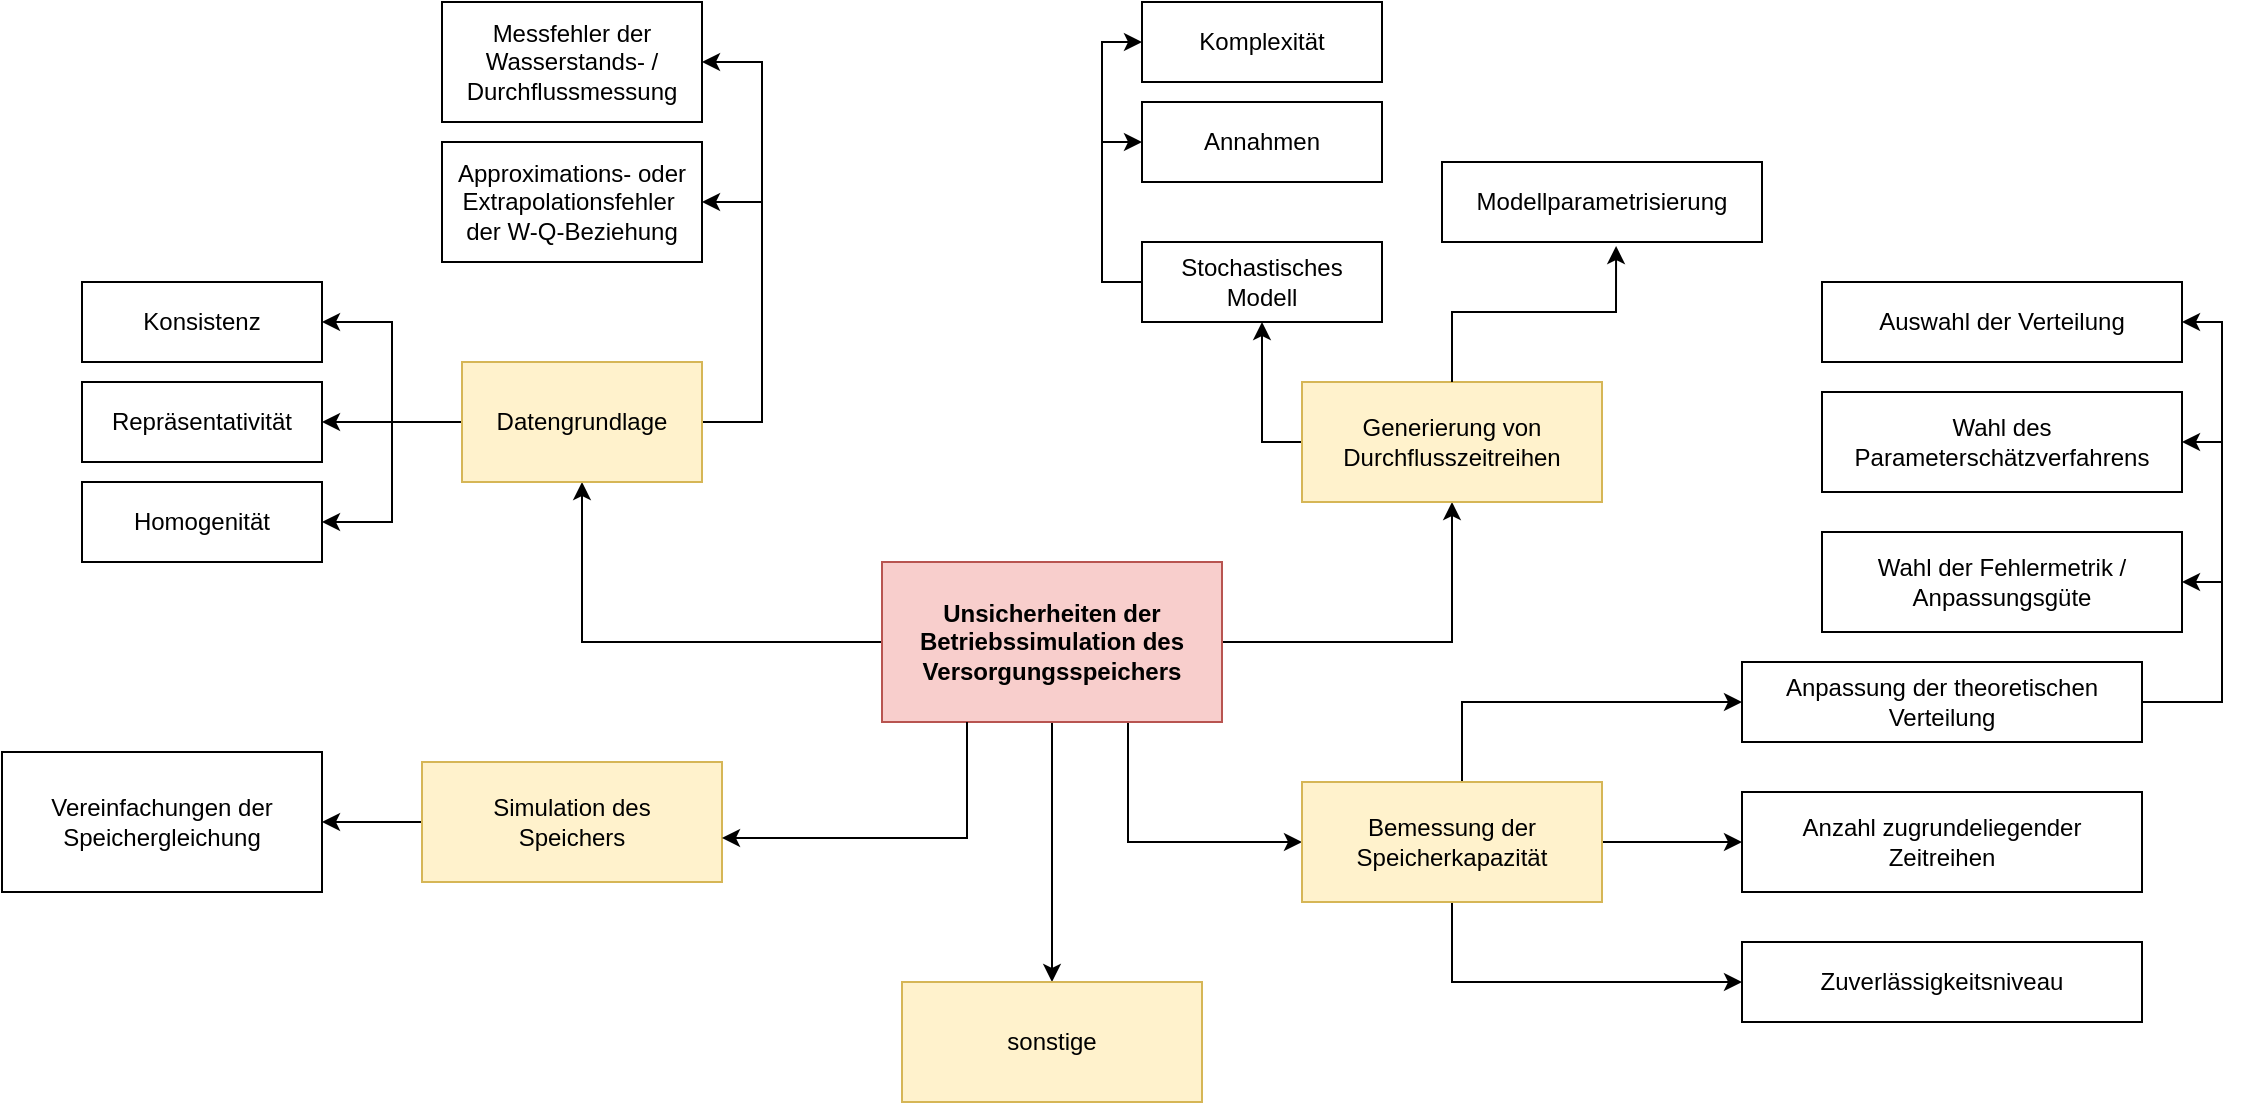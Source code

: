 <mxfile version="22.1.5" type="device">
  <diagram name="Page-1" id="D31qo2aZtHC0SI3gXc6j">
    <mxGraphModel dx="2284" dy="718" grid="1" gridSize="10" guides="1" tooltips="1" connect="1" arrows="1" fold="1" page="1" pageScale="1" pageWidth="850" pageHeight="1100" math="0" shadow="0">
      <root>
        <mxCell id="0" />
        <mxCell id="1" parent="0" />
        <mxCell id="f0bAoURrpKA2q4VBi6K8-9" style="edgeStyle=orthogonalEdgeStyle;rounded=0;orthogonalLoop=1;jettySize=auto;html=1;entryX=0.5;entryY=1;entryDx=0;entryDy=0;" edge="1" parent="1" source="f0bAoURrpKA2q4VBi6K8-1" target="f0bAoURrpKA2q4VBi6K8-2">
          <mxGeometry relative="1" as="geometry" />
        </mxCell>
        <mxCell id="f0bAoURrpKA2q4VBi6K8-16" style="edgeStyle=orthogonalEdgeStyle;rounded=0;orthogonalLoop=1;jettySize=auto;html=1;exitX=1;exitY=0.5;exitDx=0;exitDy=0;entryX=0.5;entryY=1;entryDx=0;entryDy=0;" edge="1" parent="1" source="f0bAoURrpKA2q4VBi6K8-1" target="f0bAoURrpKA2q4VBi6K8-8">
          <mxGeometry relative="1" as="geometry" />
        </mxCell>
        <mxCell id="f0bAoURrpKA2q4VBi6K8-31" style="edgeStyle=orthogonalEdgeStyle;rounded=0;orthogonalLoop=1;jettySize=auto;html=1;exitX=0.75;exitY=1;exitDx=0;exitDy=0;" edge="1" parent="1" source="f0bAoURrpKA2q4VBi6K8-1" target="f0bAoURrpKA2q4VBi6K8-30">
          <mxGeometry relative="1" as="geometry">
            <Array as="points">
              <mxPoint x="433" y="490" />
            </Array>
          </mxGeometry>
        </mxCell>
        <mxCell id="f0bAoURrpKA2q4VBi6K8-59" style="edgeStyle=orthogonalEdgeStyle;rounded=0;orthogonalLoop=1;jettySize=auto;html=1;exitX=0.5;exitY=1;exitDx=0;exitDy=0;" edge="1" parent="1" source="f0bAoURrpKA2q4VBi6K8-1" target="f0bAoURrpKA2q4VBi6K8-29">
          <mxGeometry relative="1" as="geometry" />
        </mxCell>
        <mxCell id="f0bAoURrpKA2q4VBi6K8-1" value="&lt;b&gt;Unsicherheiten der Betriebssimulation des Versorgungsspeichers&lt;/b&gt;" style="rounded=0;whiteSpace=wrap;html=1;fillColor=#f8cecc;strokeColor=#b85450;" vertex="1" parent="1">
          <mxGeometry x="310" y="350" width="170" height="80" as="geometry" />
        </mxCell>
        <mxCell id="f0bAoURrpKA2q4VBi6K8-61" style="edgeStyle=orthogonalEdgeStyle;rounded=0;orthogonalLoop=1;jettySize=auto;html=1;entryX=1;entryY=0.5;entryDx=0;entryDy=0;" edge="1" parent="1" source="f0bAoURrpKA2q4VBi6K8-2" target="f0bAoURrpKA2q4VBi6K8-4">
          <mxGeometry relative="1" as="geometry" />
        </mxCell>
        <mxCell id="f0bAoURrpKA2q4VBi6K8-62" style="edgeStyle=orthogonalEdgeStyle;rounded=0;orthogonalLoop=1;jettySize=auto;html=1;exitX=0;exitY=0.5;exitDx=0;exitDy=0;entryX=1;entryY=0.5;entryDx=0;entryDy=0;" edge="1" parent="1" source="f0bAoURrpKA2q4VBi6K8-2" target="f0bAoURrpKA2q4VBi6K8-3">
          <mxGeometry relative="1" as="geometry" />
        </mxCell>
        <mxCell id="f0bAoURrpKA2q4VBi6K8-63" style="edgeStyle=orthogonalEdgeStyle;rounded=0;orthogonalLoop=1;jettySize=auto;html=1;exitX=0;exitY=0.5;exitDx=0;exitDy=0;entryX=1;entryY=0.5;entryDx=0;entryDy=0;" edge="1" parent="1" source="f0bAoURrpKA2q4VBi6K8-2" target="f0bAoURrpKA2q4VBi6K8-5">
          <mxGeometry relative="1" as="geometry" />
        </mxCell>
        <mxCell id="f0bAoURrpKA2q4VBi6K8-64" style="edgeStyle=orthogonalEdgeStyle;rounded=0;orthogonalLoop=1;jettySize=auto;html=1;entryX=1;entryY=0.5;entryDx=0;entryDy=0;" edge="1" parent="1" source="f0bAoURrpKA2q4VBi6K8-2" target="f0bAoURrpKA2q4VBi6K8-6">
          <mxGeometry relative="1" as="geometry">
            <Array as="points">
              <mxPoint x="250" y="280" />
              <mxPoint x="250" y="100" />
            </Array>
          </mxGeometry>
        </mxCell>
        <mxCell id="f0bAoURrpKA2q4VBi6K8-65" style="edgeStyle=orthogonalEdgeStyle;rounded=0;orthogonalLoop=1;jettySize=auto;html=1;exitX=1;exitY=0.5;exitDx=0;exitDy=0;entryX=1;entryY=0.5;entryDx=0;entryDy=0;" edge="1" parent="1" source="f0bAoURrpKA2q4VBi6K8-2" target="f0bAoURrpKA2q4VBi6K8-7">
          <mxGeometry relative="1" as="geometry">
            <Array as="points">
              <mxPoint x="250" y="280" />
              <mxPoint x="250" y="170" />
            </Array>
          </mxGeometry>
        </mxCell>
        <mxCell id="f0bAoURrpKA2q4VBi6K8-2" value="Datengrundlage" style="rounded=0;whiteSpace=wrap;html=1;fillColor=#fff2cc;strokeColor=#d6b656;" vertex="1" parent="1">
          <mxGeometry x="100" y="250" width="120" height="60" as="geometry" />
        </mxCell>
        <mxCell id="f0bAoURrpKA2q4VBi6K8-3" value="Repräsentativität" style="rounded=0;whiteSpace=wrap;html=1;" vertex="1" parent="1">
          <mxGeometry x="-90" y="260" width="120" height="40" as="geometry" />
        </mxCell>
        <mxCell id="f0bAoURrpKA2q4VBi6K8-4" value="Konsistenz" style="rounded=0;whiteSpace=wrap;html=1;" vertex="1" parent="1">
          <mxGeometry x="-90" y="210" width="120" height="40" as="geometry" />
        </mxCell>
        <mxCell id="f0bAoURrpKA2q4VBi6K8-5" value="Homogenität" style="rounded=0;whiteSpace=wrap;html=1;" vertex="1" parent="1">
          <mxGeometry x="-90" y="310" width="120" height="40" as="geometry" />
        </mxCell>
        <mxCell id="f0bAoURrpKA2q4VBi6K8-6" value="&lt;div&gt;Messfehler der &lt;br&gt;&lt;/div&gt;&lt;div&gt;Wasserstands- /&lt;/div&gt;&lt;div&gt;Durchflussmessung&lt;br&gt;&lt;/div&gt;" style="rounded=0;whiteSpace=wrap;html=1;" vertex="1" parent="1">
          <mxGeometry x="90" y="70" width="130" height="60" as="geometry" />
        </mxCell>
        <mxCell id="f0bAoURrpKA2q4VBi6K8-19" style="edgeStyle=orthogonalEdgeStyle;rounded=0;orthogonalLoop=1;jettySize=auto;html=1;exitX=0;exitY=0.5;exitDx=0;exitDy=0;entryX=0.5;entryY=1;entryDx=0;entryDy=0;" edge="1" parent="1" source="f0bAoURrpKA2q4VBi6K8-8" target="f0bAoURrpKA2q4VBi6K8-17">
          <mxGeometry relative="1" as="geometry" />
        </mxCell>
        <mxCell id="f0bAoURrpKA2q4VBi6K8-8" value="&lt;div&gt;Generierung von&lt;/div&gt;&lt;div&gt;Durchflusszeitreihen&lt;br&gt;&lt;/div&gt;" style="rounded=0;whiteSpace=wrap;html=1;fillColor=#fff2cc;strokeColor=#d6b656;" vertex="1" parent="1">
          <mxGeometry x="520" y="260" width="150" height="60" as="geometry" />
        </mxCell>
        <mxCell id="f0bAoURrpKA2q4VBi6K8-22" style="edgeStyle=orthogonalEdgeStyle;rounded=0;orthogonalLoop=1;jettySize=auto;html=1;entryX=0;entryY=0.5;entryDx=0;entryDy=0;" edge="1" parent="1" source="f0bAoURrpKA2q4VBi6K8-17" target="f0bAoURrpKA2q4VBi6K8-20">
          <mxGeometry relative="1" as="geometry">
            <Array as="points">
              <mxPoint x="420" y="210" />
              <mxPoint x="420" y="90" />
            </Array>
          </mxGeometry>
        </mxCell>
        <mxCell id="f0bAoURrpKA2q4VBi6K8-23" style="edgeStyle=orthogonalEdgeStyle;rounded=0;orthogonalLoop=1;jettySize=auto;html=1;entryX=0;entryY=0.5;entryDx=0;entryDy=0;" edge="1" parent="1" source="f0bAoURrpKA2q4VBi6K8-17" target="f0bAoURrpKA2q4VBi6K8-21">
          <mxGeometry relative="1" as="geometry">
            <Array as="points">
              <mxPoint x="420" y="210" />
              <mxPoint x="420" y="140" />
            </Array>
          </mxGeometry>
        </mxCell>
        <mxCell id="f0bAoURrpKA2q4VBi6K8-17" value="Stochastisches Modell" style="rounded=0;whiteSpace=wrap;html=1;" vertex="1" parent="1">
          <mxGeometry x="440" y="190" width="120" height="40" as="geometry" />
        </mxCell>
        <mxCell id="f0bAoURrpKA2q4VBi6K8-18" value="Modellparametrisierung" style="rounded=0;whiteSpace=wrap;html=1;" vertex="1" parent="1">
          <mxGeometry x="590" y="150" width="160" height="40" as="geometry" />
        </mxCell>
        <mxCell id="f0bAoURrpKA2q4VBi6K8-20" value="Komplexität" style="rounded=0;whiteSpace=wrap;html=1;" vertex="1" parent="1">
          <mxGeometry x="440" y="70" width="120" height="40" as="geometry" />
        </mxCell>
        <mxCell id="f0bAoURrpKA2q4VBi6K8-21" value="Annahmen" style="rounded=0;whiteSpace=wrap;html=1;" vertex="1" parent="1">
          <mxGeometry x="440" y="120" width="120" height="40" as="geometry" />
        </mxCell>
        <mxCell id="f0bAoURrpKA2q4VBi6K8-26" value="&lt;div&gt;Anzahl zugrundeliegender&lt;/div&gt;&lt;div&gt;Zeitreihen &lt;br&gt;&lt;/div&gt;" style="rounded=0;whiteSpace=wrap;html=1;" vertex="1" parent="1">
          <mxGeometry x="740" y="465" width="200" height="50" as="geometry" />
        </mxCell>
        <mxCell id="f0bAoURrpKA2q4VBi6K8-28" style="edgeStyle=orthogonalEdgeStyle;rounded=0;orthogonalLoop=1;jettySize=auto;html=1;exitX=0.5;exitY=0;exitDx=0;exitDy=0;entryX=0.544;entryY=1.05;entryDx=0;entryDy=0;entryPerimeter=0;" edge="1" parent="1" source="f0bAoURrpKA2q4VBi6K8-8" target="f0bAoURrpKA2q4VBi6K8-18">
          <mxGeometry relative="1" as="geometry" />
        </mxCell>
        <mxCell id="f0bAoURrpKA2q4VBi6K8-29" value="sonstige" style="rounded=0;whiteSpace=wrap;html=1;fillColor=#fff2cc;strokeColor=#d6b656;" vertex="1" parent="1">
          <mxGeometry x="320" y="560" width="150" height="60" as="geometry" />
        </mxCell>
        <mxCell id="f0bAoURrpKA2q4VBi6K8-39" style="edgeStyle=orthogonalEdgeStyle;rounded=0;orthogonalLoop=1;jettySize=auto;html=1;exitX=0.5;exitY=1;exitDx=0;exitDy=0;entryX=0;entryY=0.5;entryDx=0;entryDy=0;" edge="1" parent="1" source="f0bAoURrpKA2q4VBi6K8-30" target="f0bAoURrpKA2q4VBi6K8-34">
          <mxGeometry relative="1" as="geometry" />
        </mxCell>
        <mxCell id="f0bAoURrpKA2q4VBi6K8-55" style="edgeStyle=orthogonalEdgeStyle;rounded=0;orthogonalLoop=1;jettySize=auto;html=1;entryX=0;entryY=0.5;entryDx=0;entryDy=0;" edge="1" parent="1" source="f0bAoURrpKA2q4VBi6K8-30" target="f0bAoURrpKA2q4VBi6K8-32">
          <mxGeometry relative="1" as="geometry">
            <Array as="points">
              <mxPoint x="600" y="420" />
            </Array>
          </mxGeometry>
        </mxCell>
        <mxCell id="f0bAoURrpKA2q4VBi6K8-56" style="edgeStyle=orthogonalEdgeStyle;rounded=0;orthogonalLoop=1;jettySize=auto;html=1;entryX=0;entryY=0.5;entryDx=0;entryDy=0;" edge="1" parent="1" source="f0bAoURrpKA2q4VBi6K8-30" target="f0bAoURrpKA2q4VBi6K8-26">
          <mxGeometry relative="1" as="geometry" />
        </mxCell>
        <mxCell id="f0bAoURrpKA2q4VBi6K8-30" value="&lt;div&gt;Bemessung der &lt;br&gt;&lt;/div&gt;&lt;div&gt;Speicherkapazität&lt;br&gt;&lt;/div&gt;" style="rounded=0;whiteSpace=wrap;html=1;fillColor=#fff2cc;strokeColor=#d6b656;" vertex="1" parent="1">
          <mxGeometry x="520" y="460" width="150" height="60" as="geometry" />
        </mxCell>
        <mxCell id="f0bAoURrpKA2q4VBi6K8-52" style="edgeStyle=orthogonalEdgeStyle;rounded=0;orthogonalLoop=1;jettySize=auto;html=1;entryX=1;entryY=0.5;entryDx=0;entryDy=0;" edge="1" parent="1" source="f0bAoURrpKA2q4VBi6K8-32" target="f0bAoURrpKA2q4VBi6K8-36">
          <mxGeometry relative="1" as="geometry">
            <Array as="points">
              <mxPoint x="980" y="420" />
              <mxPoint x="980" y="360" />
            </Array>
          </mxGeometry>
        </mxCell>
        <mxCell id="f0bAoURrpKA2q4VBi6K8-53" style="edgeStyle=orthogonalEdgeStyle;rounded=0;orthogonalLoop=1;jettySize=auto;html=1;entryX=1;entryY=0.5;entryDx=0;entryDy=0;" edge="1" parent="1" source="f0bAoURrpKA2q4VBi6K8-32" target="f0bAoURrpKA2q4VBi6K8-37">
          <mxGeometry relative="1" as="geometry">
            <Array as="points">
              <mxPoint x="980" y="420" />
              <mxPoint x="980" y="290" />
            </Array>
          </mxGeometry>
        </mxCell>
        <mxCell id="f0bAoURrpKA2q4VBi6K8-54" style="edgeStyle=orthogonalEdgeStyle;rounded=0;orthogonalLoop=1;jettySize=auto;html=1;entryX=1;entryY=0.5;entryDx=0;entryDy=0;" edge="1" parent="1" source="f0bAoURrpKA2q4VBi6K8-32" target="f0bAoURrpKA2q4VBi6K8-33">
          <mxGeometry relative="1" as="geometry">
            <Array as="points">
              <mxPoint x="980" y="420" />
              <mxPoint x="980" y="230" />
            </Array>
          </mxGeometry>
        </mxCell>
        <mxCell id="f0bAoURrpKA2q4VBi6K8-32" value="Anpassung der theoretischen Verteilung" style="rounded=0;whiteSpace=wrap;html=1;" vertex="1" parent="1">
          <mxGeometry x="740" y="400" width="200" height="40" as="geometry" />
        </mxCell>
        <mxCell id="f0bAoURrpKA2q4VBi6K8-33" value="Auswahl der Verteilung" style="rounded=0;whiteSpace=wrap;html=1;" vertex="1" parent="1">
          <mxGeometry x="780" y="210" width="180" height="40" as="geometry" />
        </mxCell>
        <mxCell id="f0bAoURrpKA2q4VBi6K8-34" value="Zuverlässigkeitsniveau" style="rounded=0;whiteSpace=wrap;html=1;" vertex="1" parent="1">
          <mxGeometry x="740" y="540" width="200" height="40" as="geometry" />
        </mxCell>
        <mxCell id="f0bAoURrpKA2q4VBi6K8-36" value="Wahl der Fehlermetrik / Anpassungsgüte" style="rounded=0;whiteSpace=wrap;html=1;" vertex="1" parent="1">
          <mxGeometry x="780" y="335" width="180" height="50" as="geometry" />
        </mxCell>
        <mxCell id="f0bAoURrpKA2q4VBi6K8-37" value="Wahl des Parameterschätzverfahrens" style="rounded=0;whiteSpace=wrap;html=1;" vertex="1" parent="1">
          <mxGeometry x="780" y="265" width="180" height="50" as="geometry" />
        </mxCell>
        <mxCell id="f0bAoURrpKA2q4VBi6K8-69" style="edgeStyle=orthogonalEdgeStyle;rounded=0;orthogonalLoop=1;jettySize=auto;html=1;exitX=0;exitY=0.5;exitDx=0;exitDy=0;entryX=1;entryY=0.5;entryDx=0;entryDy=0;" edge="1" parent="1" source="f0bAoURrpKA2q4VBi6K8-44" target="f0bAoURrpKA2q4VBi6K8-47">
          <mxGeometry relative="1" as="geometry" />
        </mxCell>
        <mxCell id="f0bAoURrpKA2q4VBi6K8-44" value="&lt;div&gt;Simulation des&lt;/div&gt;&lt;div&gt;Speichers&lt;br&gt;&lt;/div&gt;" style="rounded=0;whiteSpace=wrap;html=1;fillColor=#fff2cc;strokeColor=#d6b656;" vertex="1" parent="1">
          <mxGeometry x="80" y="450" width="150" height="60" as="geometry" />
        </mxCell>
        <mxCell id="f0bAoURrpKA2q4VBi6K8-47" value="Vereinfachungen der Speichergleichung" style="rounded=0;whiteSpace=wrap;html=1;" vertex="1" parent="1">
          <mxGeometry x="-130" y="445" width="160" height="70" as="geometry" />
        </mxCell>
        <mxCell id="f0bAoURrpKA2q4VBi6K8-7" value="&lt;div&gt;Approximations- oder&lt;/div&gt;&lt;div&gt;Extrapolationsfehler&amp;nbsp;&lt;/div&gt;&lt;div&gt;der W-Q-Beziehung&lt;br&gt;&lt;/div&gt;" style="rounded=0;whiteSpace=wrap;html=1;" vertex="1" parent="1">
          <mxGeometry x="90" y="140" width="130" height="60" as="geometry" />
        </mxCell>
        <mxCell id="f0bAoURrpKA2q4VBi6K8-66" style="edgeStyle=orthogonalEdgeStyle;rounded=0;orthogonalLoop=1;jettySize=auto;html=1;exitX=0.25;exitY=1;exitDx=0;exitDy=0;entryX=1;entryY=0.633;entryDx=0;entryDy=0;entryPerimeter=0;" edge="1" parent="1" source="f0bAoURrpKA2q4VBi6K8-1" target="f0bAoURrpKA2q4VBi6K8-44">
          <mxGeometry relative="1" as="geometry" />
        </mxCell>
      </root>
    </mxGraphModel>
  </diagram>
</mxfile>
